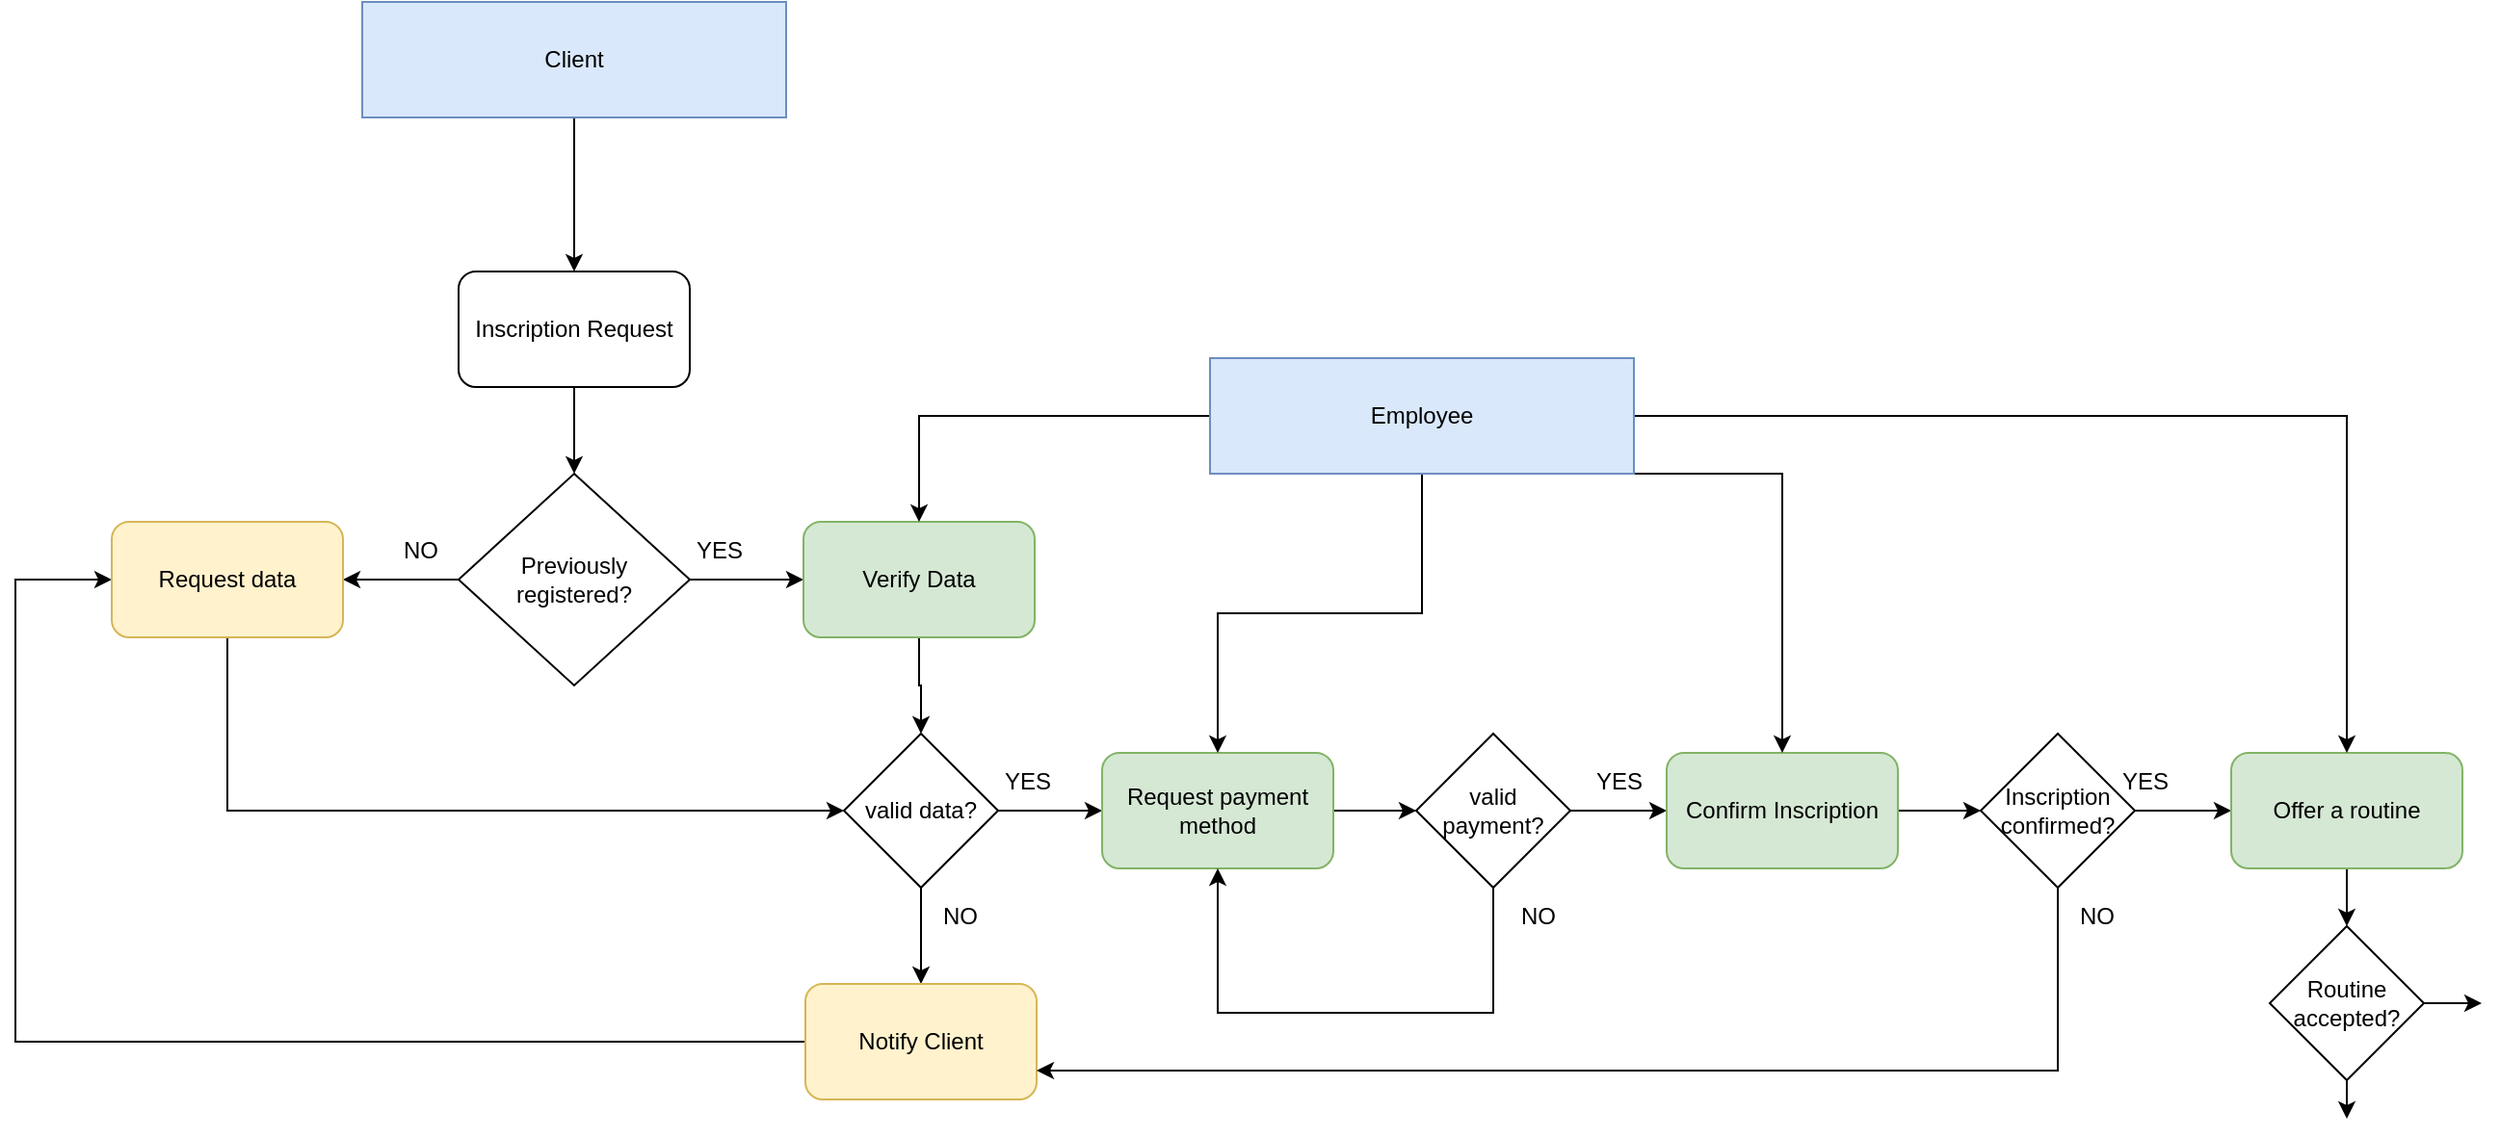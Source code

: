 <mxfile version="24.5.5" type="github">
  <diagram name="Página-1" id="WBaLmYNLntUNm74ANVJh">
    <mxGraphModel dx="2282" dy="1894" grid="1" gridSize="10" guides="1" tooltips="1" connect="1" arrows="1" fold="1" page="1" pageScale="1" pageWidth="827" pageHeight="1169" math="0" shadow="0">
      <root>
        <mxCell id="0" />
        <mxCell id="1" parent="0" />
        <mxCell id="hDY3VPVyiEWuewTr8_L1-15" style="edgeStyle=orthogonalEdgeStyle;rounded=0;orthogonalLoop=1;jettySize=auto;html=1;entryX=0.5;entryY=0;entryDx=0;entryDy=0;" edge="1" parent="1" source="hDY3VPVyiEWuewTr8_L1-2" target="hDY3VPVyiEWuewTr8_L1-7">
          <mxGeometry relative="1" as="geometry" />
        </mxCell>
        <mxCell id="hDY3VPVyiEWuewTr8_L1-2" value="Client" style="rounded=0;whiteSpace=wrap;html=1;fillColor=#dae8fc;strokeColor=#6c8ebf;" vertex="1" parent="1">
          <mxGeometry x="20" y="-140" width="220" height="60" as="geometry" />
        </mxCell>
        <mxCell id="hDY3VPVyiEWuewTr8_L1-14" style="edgeStyle=orthogonalEdgeStyle;rounded=0;orthogonalLoop=1;jettySize=auto;html=1;entryX=0.5;entryY=0;entryDx=0;entryDy=0;" edge="1" parent="1" source="hDY3VPVyiEWuewTr8_L1-7" target="hDY3VPVyiEWuewTr8_L1-8">
          <mxGeometry relative="1" as="geometry" />
        </mxCell>
        <mxCell id="hDY3VPVyiEWuewTr8_L1-7" value="Inscription Request" style="rounded=1;whiteSpace=wrap;html=1;" vertex="1" parent="1">
          <mxGeometry x="70" width="120" height="60" as="geometry" />
        </mxCell>
        <mxCell id="hDY3VPVyiEWuewTr8_L1-9" style="edgeStyle=orthogonalEdgeStyle;rounded=0;orthogonalLoop=1;jettySize=auto;html=1;entryX=0;entryY=0.5;entryDx=0;entryDy=0;" edge="1" parent="1" source="hDY3VPVyiEWuewTr8_L1-8" target="hDY3VPVyiEWuewTr8_L1-16">
          <mxGeometry relative="1" as="geometry">
            <mxPoint x="250" y="160" as="targetPoint" />
          </mxGeometry>
        </mxCell>
        <mxCell id="hDY3VPVyiEWuewTr8_L1-13" style="edgeStyle=orthogonalEdgeStyle;rounded=0;orthogonalLoop=1;jettySize=auto;html=1;entryX=1;entryY=0.5;entryDx=0;entryDy=0;" edge="1" parent="1" source="hDY3VPVyiEWuewTr8_L1-8" target="hDY3VPVyiEWuewTr8_L1-39">
          <mxGeometry relative="1" as="geometry">
            <mxPoint x="10" y="160" as="targetPoint" />
          </mxGeometry>
        </mxCell>
        <mxCell id="hDY3VPVyiEWuewTr8_L1-8" value="Previously registered?" style="rhombus;whiteSpace=wrap;html=1;" vertex="1" parent="1">
          <mxGeometry x="70" y="105" width="120" height="110" as="geometry" />
        </mxCell>
        <mxCell id="hDY3VPVyiEWuewTr8_L1-10" value="YES" style="text;html=1;align=center;verticalAlign=middle;resizable=0;points=[];autosize=1;strokeColor=none;fillColor=none;" vertex="1" parent="1">
          <mxGeometry x="180" y="130" width="50" height="30" as="geometry" />
        </mxCell>
        <mxCell id="hDY3VPVyiEWuewTr8_L1-12" value="NO" style="text;html=1;align=center;verticalAlign=middle;resizable=0;points=[];autosize=1;strokeColor=none;fillColor=none;" vertex="1" parent="1">
          <mxGeometry x="30" y="130" width="40" height="30" as="geometry" />
        </mxCell>
        <mxCell id="hDY3VPVyiEWuewTr8_L1-19" style="edgeStyle=orthogonalEdgeStyle;rounded=0;orthogonalLoop=1;jettySize=auto;html=1;entryX=0.5;entryY=0;entryDx=0;entryDy=0;" edge="1" parent="1" source="hDY3VPVyiEWuewTr8_L1-16" target="hDY3VPVyiEWuewTr8_L1-17">
          <mxGeometry relative="1" as="geometry" />
        </mxCell>
        <mxCell id="hDY3VPVyiEWuewTr8_L1-16" value="Verify Data" style="rounded=1;whiteSpace=wrap;html=1;fillColor=#d5e8d4;strokeColor=#82b366;" vertex="1" parent="1">
          <mxGeometry x="249" y="130" width="120" height="60" as="geometry" />
        </mxCell>
        <mxCell id="hDY3VPVyiEWuewTr8_L1-18" style="edgeStyle=orthogonalEdgeStyle;rounded=0;orthogonalLoop=1;jettySize=auto;html=1;entryX=0;entryY=0.5;entryDx=0;entryDy=0;" edge="1" parent="1" source="hDY3VPVyiEWuewTr8_L1-17" target="hDY3VPVyiEWuewTr8_L1-20">
          <mxGeometry relative="1" as="geometry">
            <mxPoint x="430" y="280" as="targetPoint" />
          </mxGeometry>
        </mxCell>
        <mxCell id="hDY3VPVyiEWuewTr8_L1-22" style="edgeStyle=orthogonalEdgeStyle;rounded=0;orthogonalLoop=1;jettySize=auto;html=1;entryX=0.5;entryY=0;entryDx=0;entryDy=0;" edge="1" parent="1" source="hDY3VPVyiEWuewTr8_L1-17" target="hDY3VPVyiEWuewTr8_L1-24">
          <mxGeometry relative="1" as="geometry">
            <mxPoint x="310" y="370" as="targetPoint" />
          </mxGeometry>
        </mxCell>
        <mxCell id="hDY3VPVyiEWuewTr8_L1-17" value="valid data?" style="rhombus;whiteSpace=wrap;html=1;" vertex="1" parent="1">
          <mxGeometry x="270" y="240" width="80" height="80" as="geometry" />
        </mxCell>
        <mxCell id="hDY3VPVyiEWuewTr8_L1-26" style="edgeStyle=orthogonalEdgeStyle;rounded=0;orthogonalLoop=1;jettySize=auto;html=1;entryX=0;entryY=0.5;entryDx=0;entryDy=0;" edge="1" parent="1" source="hDY3VPVyiEWuewTr8_L1-20" target="hDY3VPVyiEWuewTr8_L1-25">
          <mxGeometry relative="1" as="geometry" />
        </mxCell>
        <mxCell id="hDY3VPVyiEWuewTr8_L1-20" value="Request payment method" style="rounded=1;whiteSpace=wrap;html=1;fillColor=#d5e8d4;strokeColor=#82b366;" vertex="1" parent="1">
          <mxGeometry x="404" y="250" width="120" height="60" as="geometry" />
        </mxCell>
        <mxCell id="hDY3VPVyiEWuewTr8_L1-21" value="YES" style="text;html=1;align=center;verticalAlign=middle;resizable=0;points=[];autosize=1;strokeColor=none;fillColor=none;" vertex="1" parent="1">
          <mxGeometry x="340" y="250" width="50" height="30" as="geometry" />
        </mxCell>
        <mxCell id="hDY3VPVyiEWuewTr8_L1-23" value="NO" style="text;html=1;align=center;verticalAlign=middle;resizable=0;points=[];autosize=1;strokeColor=none;fillColor=none;" vertex="1" parent="1">
          <mxGeometry x="310" y="320" width="40" height="30" as="geometry" />
        </mxCell>
        <mxCell id="hDY3VPVyiEWuewTr8_L1-68" style="edgeStyle=orthogonalEdgeStyle;rounded=0;orthogonalLoop=1;jettySize=auto;html=1;entryX=0;entryY=0.5;entryDx=0;entryDy=0;" edge="1" parent="1" source="hDY3VPVyiEWuewTr8_L1-24" target="hDY3VPVyiEWuewTr8_L1-39">
          <mxGeometry relative="1" as="geometry">
            <Array as="points">
              <mxPoint x="-160" y="400" />
              <mxPoint x="-160" y="160" />
            </Array>
          </mxGeometry>
        </mxCell>
        <mxCell id="hDY3VPVyiEWuewTr8_L1-24" value="Notify Client" style="rounded=1;whiteSpace=wrap;html=1;fillColor=#fff2cc;strokeColor=#d6b656;" vertex="1" parent="1">
          <mxGeometry x="250" y="370" width="120" height="60" as="geometry" />
        </mxCell>
        <mxCell id="hDY3VPVyiEWuewTr8_L1-27" style="edgeStyle=orthogonalEdgeStyle;rounded=0;orthogonalLoop=1;jettySize=auto;html=1;entryX=0;entryY=0.5;entryDx=0;entryDy=0;" edge="1" parent="1" source="hDY3VPVyiEWuewTr8_L1-25" target="hDY3VPVyiEWuewTr8_L1-34">
          <mxGeometry relative="1" as="geometry">
            <mxPoint x="700" y="280" as="targetPoint" />
          </mxGeometry>
        </mxCell>
        <mxCell id="hDY3VPVyiEWuewTr8_L1-33" style="edgeStyle=orthogonalEdgeStyle;rounded=0;orthogonalLoop=1;jettySize=auto;html=1;entryX=0.5;entryY=1;entryDx=0;entryDy=0;exitX=0.5;exitY=1;exitDx=0;exitDy=0;" edge="1" parent="1" source="hDY3VPVyiEWuewTr8_L1-25" target="hDY3VPVyiEWuewTr8_L1-20">
          <mxGeometry relative="1" as="geometry">
            <Array as="points">
              <mxPoint x="607" y="385" />
              <mxPoint x="464" y="385" />
            </Array>
          </mxGeometry>
        </mxCell>
        <mxCell id="hDY3VPVyiEWuewTr8_L1-25" value="valid&lt;br&gt;payment?" style="rhombus;whiteSpace=wrap;html=1;" vertex="1" parent="1">
          <mxGeometry x="567" y="240" width="80" height="80" as="geometry" />
        </mxCell>
        <mxCell id="hDY3VPVyiEWuewTr8_L1-29" value="YES" style="text;html=1;align=center;verticalAlign=middle;resizable=0;points=[];autosize=1;strokeColor=none;fillColor=none;" vertex="1" parent="1">
          <mxGeometry x="647" y="250" width="50" height="30" as="geometry" />
        </mxCell>
        <mxCell id="hDY3VPVyiEWuewTr8_L1-30" value="NO" style="text;html=1;align=center;verticalAlign=middle;resizable=0;points=[];autosize=1;strokeColor=none;fillColor=none;" vertex="1" parent="1">
          <mxGeometry x="610" y="320" width="40" height="30" as="geometry" />
        </mxCell>
        <mxCell id="hDY3VPVyiEWuewTr8_L1-42" style="edgeStyle=orthogonalEdgeStyle;rounded=0;orthogonalLoop=1;jettySize=auto;html=1;entryX=0;entryY=0.5;entryDx=0;entryDy=0;" edge="1" parent="1" source="hDY3VPVyiEWuewTr8_L1-34" target="hDY3VPVyiEWuewTr8_L1-41">
          <mxGeometry relative="1" as="geometry" />
        </mxCell>
        <mxCell id="hDY3VPVyiEWuewTr8_L1-34" value="Confirm Inscription" style="rounded=1;whiteSpace=wrap;html=1;fillColor=#d5e8d4;strokeColor=#82b366;" vertex="1" parent="1">
          <mxGeometry x="697" y="250" width="120" height="60" as="geometry" />
        </mxCell>
        <mxCell id="hDY3VPVyiEWuewTr8_L1-40" style="edgeStyle=orthogonalEdgeStyle;rounded=0;orthogonalLoop=1;jettySize=auto;html=1;entryX=0;entryY=0.5;entryDx=0;entryDy=0;" edge="1" parent="1" target="hDY3VPVyiEWuewTr8_L1-17">
          <mxGeometry relative="1" as="geometry">
            <mxPoint x="-50" y="190" as="sourcePoint" />
            <Array as="points">
              <mxPoint x="-50" y="280" />
            </Array>
          </mxGeometry>
        </mxCell>
        <mxCell id="hDY3VPVyiEWuewTr8_L1-39" value="Request data" style="rounded=1;whiteSpace=wrap;html=1;fillColor=#fff2cc;strokeColor=#d6b656;" vertex="1" parent="1">
          <mxGeometry x="-110" y="130" width="120" height="60" as="geometry" />
        </mxCell>
        <mxCell id="hDY3VPVyiEWuewTr8_L1-49" style="edgeStyle=orthogonalEdgeStyle;rounded=0;orthogonalLoop=1;jettySize=auto;html=1;entryX=1;entryY=0.75;entryDx=0;entryDy=0;" edge="1" parent="1" source="hDY3VPVyiEWuewTr8_L1-41" target="hDY3VPVyiEWuewTr8_L1-24">
          <mxGeometry relative="1" as="geometry">
            <Array as="points">
              <mxPoint x="900" y="415" />
            </Array>
          </mxGeometry>
        </mxCell>
        <mxCell id="hDY3VPVyiEWuewTr8_L1-51" style="edgeStyle=orthogonalEdgeStyle;rounded=0;orthogonalLoop=1;jettySize=auto;html=1;entryX=0;entryY=0.5;entryDx=0;entryDy=0;" edge="1" parent="1" source="hDY3VPVyiEWuewTr8_L1-41" target="hDY3VPVyiEWuewTr8_L1-52">
          <mxGeometry relative="1" as="geometry">
            <mxPoint x="1000" y="280" as="targetPoint" />
          </mxGeometry>
        </mxCell>
        <mxCell id="hDY3VPVyiEWuewTr8_L1-41" value="Inscription confirmed?" style="rhombus;whiteSpace=wrap;html=1;" vertex="1" parent="1">
          <mxGeometry x="860" y="240" width="80" height="80" as="geometry" />
        </mxCell>
        <mxCell id="hDY3VPVyiEWuewTr8_L1-48" value="YES" style="text;html=1;align=center;verticalAlign=middle;resizable=0;points=[];autosize=1;strokeColor=none;fillColor=none;" vertex="1" parent="1">
          <mxGeometry x="920" y="250" width="50" height="30" as="geometry" />
        </mxCell>
        <mxCell id="hDY3VPVyiEWuewTr8_L1-50" value="NO" style="text;html=1;align=center;verticalAlign=middle;resizable=0;points=[];autosize=1;strokeColor=none;fillColor=none;" vertex="1" parent="1">
          <mxGeometry x="900" y="320" width="40" height="30" as="geometry" />
        </mxCell>
        <mxCell id="hDY3VPVyiEWuewTr8_L1-65" style="edgeStyle=orthogonalEdgeStyle;rounded=0;orthogonalLoop=1;jettySize=auto;html=1;entryX=0.5;entryY=0;entryDx=0;entryDy=0;" edge="1" parent="1" source="hDY3VPVyiEWuewTr8_L1-52" target="hDY3VPVyiEWuewTr8_L1-64">
          <mxGeometry relative="1" as="geometry" />
        </mxCell>
        <mxCell id="hDY3VPVyiEWuewTr8_L1-52" value="Offer a routine" style="rounded=1;whiteSpace=wrap;html=1;fillColor=#d5e8d4;strokeColor=#82b366;" vertex="1" parent="1">
          <mxGeometry x="990" y="250" width="120" height="60" as="geometry" />
        </mxCell>
        <mxCell id="hDY3VPVyiEWuewTr8_L1-60" style="edgeStyle=orthogonalEdgeStyle;rounded=0;orthogonalLoop=1;jettySize=auto;html=1;entryX=0.5;entryY=0;entryDx=0;entryDy=0;" edge="1" parent="1" source="hDY3VPVyiEWuewTr8_L1-59" target="hDY3VPVyiEWuewTr8_L1-16">
          <mxGeometry relative="1" as="geometry" />
        </mxCell>
        <mxCell id="hDY3VPVyiEWuewTr8_L1-61" style="edgeStyle=orthogonalEdgeStyle;rounded=0;orthogonalLoop=1;jettySize=auto;html=1;entryX=0.5;entryY=0;entryDx=0;entryDy=0;exitX=1;exitY=0.75;exitDx=0;exitDy=0;" edge="1" parent="1" source="hDY3VPVyiEWuewTr8_L1-59" target="hDY3VPVyiEWuewTr8_L1-34">
          <mxGeometry relative="1" as="geometry">
            <Array as="points">
              <mxPoint x="757" y="105" />
            </Array>
          </mxGeometry>
        </mxCell>
        <mxCell id="hDY3VPVyiEWuewTr8_L1-62" style="edgeStyle=orthogonalEdgeStyle;rounded=0;orthogonalLoop=1;jettySize=auto;html=1;entryX=0.5;entryY=0;entryDx=0;entryDy=0;" edge="1" parent="1" source="hDY3VPVyiEWuewTr8_L1-59" target="hDY3VPVyiEWuewTr8_L1-20">
          <mxGeometry relative="1" as="geometry" />
        </mxCell>
        <mxCell id="hDY3VPVyiEWuewTr8_L1-63" style="edgeStyle=orthogonalEdgeStyle;rounded=0;orthogonalLoop=1;jettySize=auto;html=1;entryX=0.5;entryY=0;entryDx=0;entryDy=0;" edge="1" parent="1" source="hDY3VPVyiEWuewTr8_L1-59" target="hDY3VPVyiEWuewTr8_L1-52">
          <mxGeometry relative="1" as="geometry" />
        </mxCell>
        <mxCell id="hDY3VPVyiEWuewTr8_L1-59" value="Employee" style="rounded=0;whiteSpace=wrap;html=1;fillColor=#dae8fc;strokeColor=#6c8ebf;" vertex="1" parent="1">
          <mxGeometry x="460" y="45" width="220" height="60" as="geometry" />
        </mxCell>
        <mxCell id="hDY3VPVyiEWuewTr8_L1-66" style="edgeStyle=orthogonalEdgeStyle;rounded=0;orthogonalLoop=1;jettySize=auto;html=1;" edge="1" parent="1" source="hDY3VPVyiEWuewTr8_L1-64">
          <mxGeometry relative="1" as="geometry">
            <mxPoint x="1120" y="380" as="targetPoint" />
          </mxGeometry>
        </mxCell>
        <mxCell id="hDY3VPVyiEWuewTr8_L1-67" style="edgeStyle=orthogonalEdgeStyle;rounded=0;orthogonalLoop=1;jettySize=auto;html=1;" edge="1" parent="1" source="hDY3VPVyiEWuewTr8_L1-64">
          <mxGeometry relative="1" as="geometry">
            <mxPoint x="1050" y="440" as="targetPoint" />
          </mxGeometry>
        </mxCell>
        <mxCell id="hDY3VPVyiEWuewTr8_L1-64" value="Routine accepted?" style="rhombus;whiteSpace=wrap;html=1;" vertex="1" parent="1">
          <mxGeometry x="1010" y="340" width="80" height="80" as="geometry" />
        </mxCell>
      </root>
    </mxGraphModel>
  </diagram>
</mxfile>

